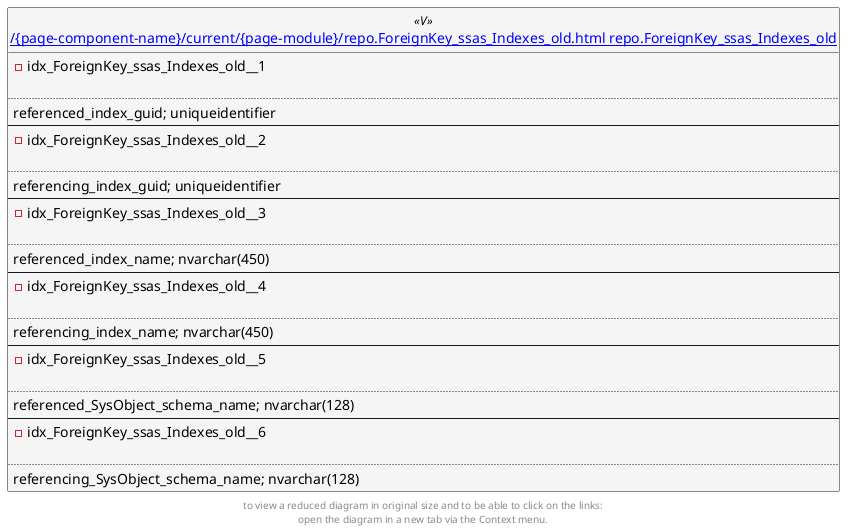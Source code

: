 @startuml
left to right direction
'top to bottom direction
hide circle
'avoide "." issues:
set namespaceSeparator none


skinparam class {
  BackgroundColor White
  BackgroundColor<<FN>> Yellow
  BackgroundColor<<FS>> Yellow
  BackgroundColor<<FT>> LightGray
  BackgroundColor<<IF>> Yellow
  BackgroundColor<<IS>> Yellow
  BackgroundColor<<P>> Aqua
  BackgroundColor<<PC>> Aqua
  BackgroundColor<<SN>> Yellow
  BackgroundColor<<SO>> SlateBlue
  BackgroundColor<<TF>> LightGray
  BackgroundColor<<TR>> Tomato
  BackgroundColor<<U>> White
  BackgroundColor<<V>> WhiteSmoke
  BackgroundColor<<X>> Aqua
}


entity "[[{site-url}/{page-component-name}/current/{page-module}/repo.ForeignKey_ssas_Indexes_old.html repo.ForeignKey_ssas_Indexes_old]]" as repo.ForeignKey_ssas_Indexes_old << V >> {
- idx_ForeignKey_ssas_Indexes_old__1

..
referenced_index_guid; uniqueidentifier
--
- idx_ForeignKey_ssas_Indexes_old__2

..
referencing_index_guid; uniqueidentifier
--
- idx_ForeignKey_ssas_Indexes_old__3

..
referenced_index_name; nvarchar(450)
--
- idx_ForeignKey_ssas_Indexes_old__4

..
referencing_index_name; nvarchar(450)
--
- idx_ForeignKey_ssas_Indexes_old__5

..
referenced_SysObject_schema_name; nvarchar(128)
--
- idx_ForeignKey_ssas_Indexes_old__6

..
referencing_SysObject_schema_name; nvarchar(128)
}


footer
to view a reduced diagram in original size and to be able to click on the links:
open the diagram in a new tab via the Context menu.
end footer

@enduml

